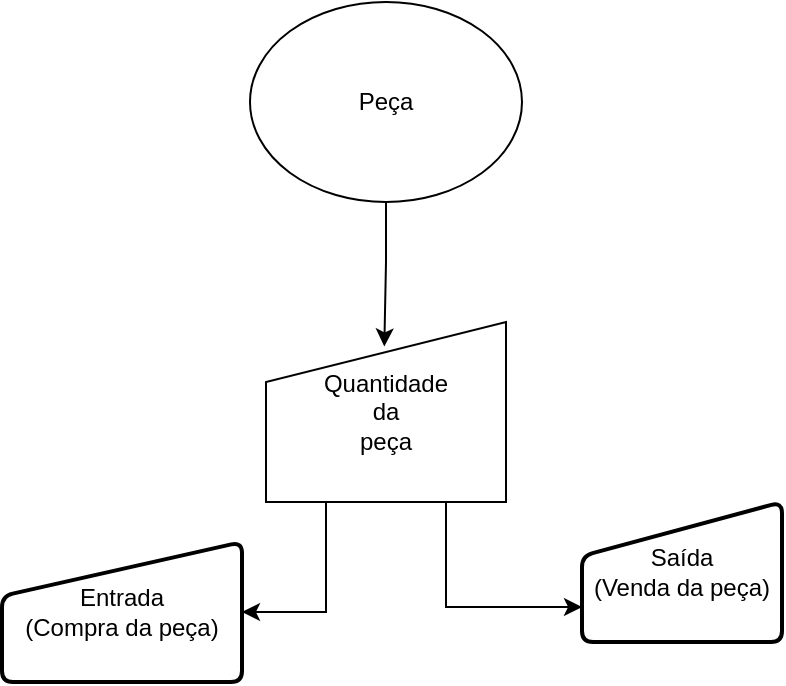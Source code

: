<mxfile version="20.5.3" type="github">
  <diagram id="2-5Cp_Lj5YXHeEUB76e6" name="Página-1">
    <mxGraphModel dx="1038" dy="547" grid="1" gridSize="10" guides="1" tooltips="1" connect="1" arrows="1" fold="1" page="1" pageScale="1" pageWidth="827" pageHeight="1169" math="0" shadow="0">
      <root>
        <mxCell id="0" />
        <mxCell id="1" parent="0" />
        <mxCell id="NpaPo7YRu0MvinR8lYgY-16" style="edgeStyle=orthogonalEdgeStyle;rounded=0;orthogonalLoop=1;jettySize=auto;html=1;exitX=0.5;exitY=1;exitDx=0;exitDy=0;entryX=0.493;entryY=0.136;entryDx=0;entryDy=0;entryPerimeter=0;" edge="1" parent="1" source="NpaPo7YRu0MvinR8lYgY-1" target="NpaPo7YRu0MvinR8lYgY-10">
          <mxGeometry relative="1" as="geometry" />
        </mxCell>
        <mxCell id="NpaPo7YRu0MvinR8lYgY-1" value="Peça" style="ellipse;whiteSpace=wrap;html=1;" vertex="1" parent="1">
          <mxGeometry x="344" y="30" width="136" height="100" as="geometry" />
        </mxCell>
        <mxCell id="NpaPo7YRu0MvinR8lYgY-5" value="Entrada&lt;br&gt;(Compra da peça)" style="html=1;strokeWidth=2;shape=manualInput;whiteSpace=wrap;rounded=1;size=27;arcSize=11;" vertex="1" parent="1">
          <mxGeometry x="220" y="300" width="120" height="70" as="geometry" />
        </mxCell>
        <mxCell id="NpaPo7YRu0MvinR8lYgY-6" value="Saída&lt;br&gt;(Venda da peça)" style="html=1;strokeWidth=2;shape=manualInput;whiteSpace=wrap;rounded=1;size=27;arcSize=11;" vertex="1" parent="1">
          <mxGeometry x="510" y="280" width="100" height="70" as="geometry" />
        </mxCell>
        <mxCell id="NpaPo7YRu0MvinR8lYgY-13" style="edgeStyle=orthogonalEdgeStyle;rounded=0;orthogonalLoop=1;jettySize=auto;html=1;exitX=0.75;exitY=1;exitDx=0;exitDy=0;entryX=0;entryY=0.75;entryDx=0;entryDy=0;" edge="1" parent="1" source="NpaPo7YRu0MvinR8lYgY-10" target="NpaPo7YRu0MvinR8lYgY-6">
          <mxGeometry relative="1" as="geometry" />
        </mxCell>
        <mxCell id="NpaPo7YRu0MvinR8lYgY-14" style="edgeStyle=orthogonalEdgeStyle;rounded=0;orthogonalLoop=1;jettySize=auto;html=1;exitX=0.25;exitY=1;exitDx=0;exitDy=0;entryX=1;entryY=0.5;entryDx=0;entryDy=0;" edge="1" parent="1" source="NpaPo7YRu0MvinR8lYgY-10" target="NpaPo7YRu0MvinR8lYgY-5">
          <mxGeometry relative="1" as="geometry" />
        </mxCell>
        <mxCell id="NpaPo7YRu0MvinR8lYgY-10" value="Quantidade &lt;br&gt;da&lt;br&gt;peça" style="shape=manualInput;whiteSpace=wrap;html=1;" vertex="1" parent="1">
          <mxGeometry x="352" y="190" width="120" height="90" as="geometry" />
        </mxCell>
      </root>
    </mxGraphModel>
  </diagram>
</mxfile>
